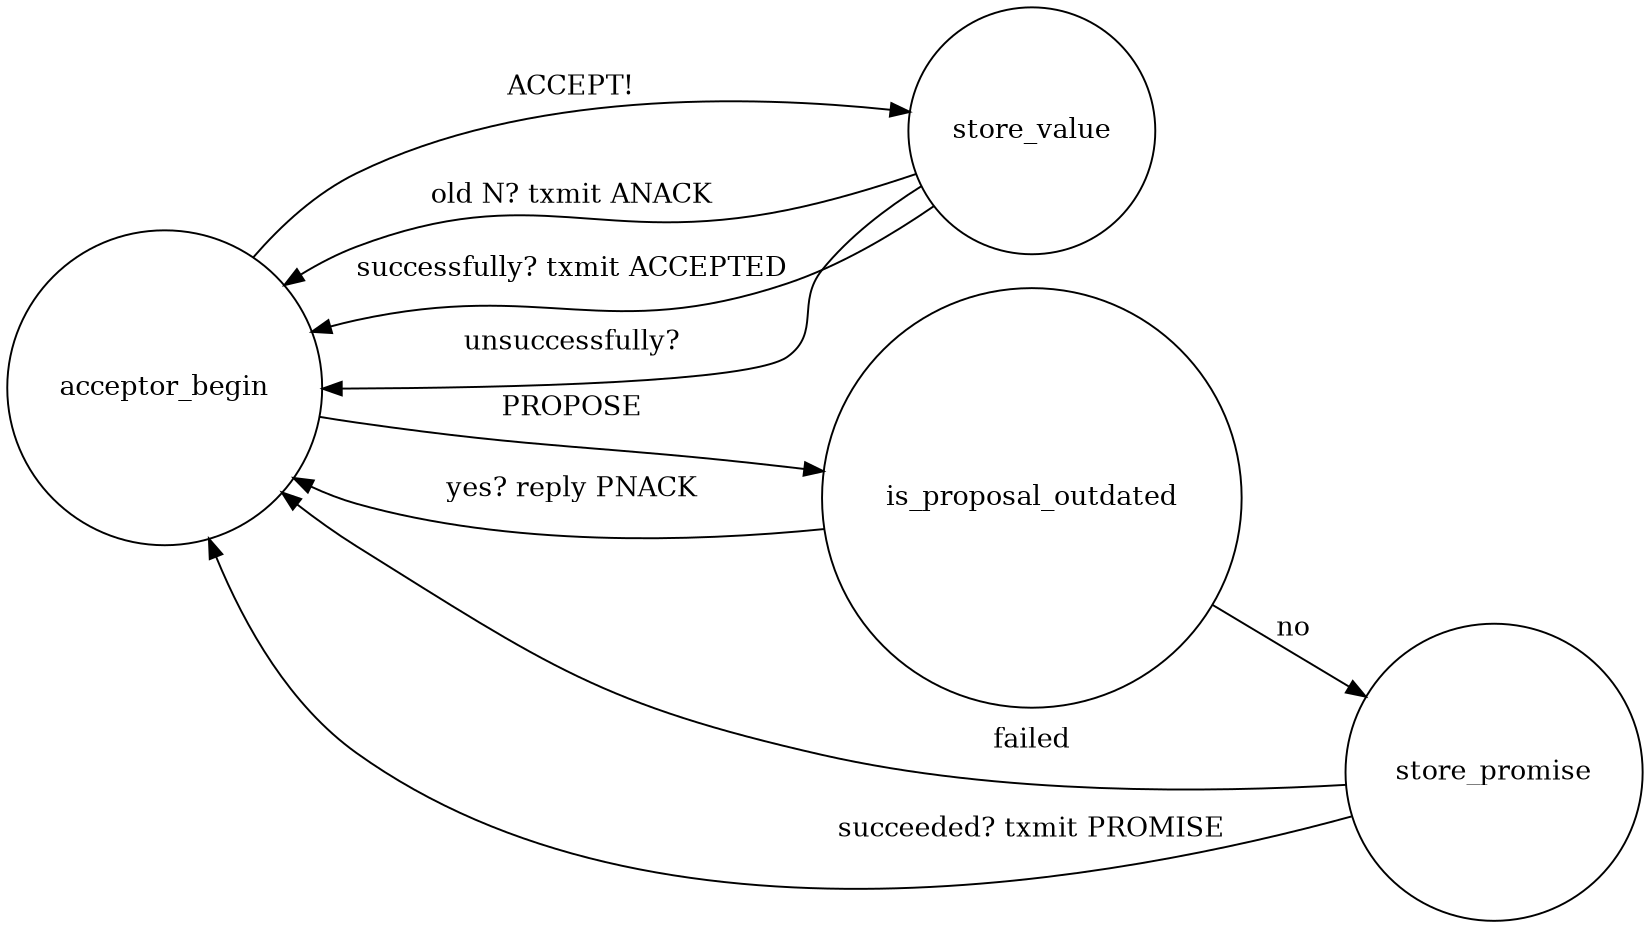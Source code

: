 digraph acceptor {
  rankdir=LR;
  size="11,9"
  node [shape = circle];

  acceptor_begin -> store_value [ label = "ACCEPT!" ];
  store_value -> acceptor_begin [ label = "old N? txmit ANACK" ];
  store_value -> acceptor_begin [ label = "successfully? txmit ACCEPTED" ];
  store_value -> acceptor_begin [ label = "unsuccessfully?" ];

  acceptor_begin -> is_proposal_outdated [ label = "PROPOSE" ];
  is_proposal_outdated -> acceptor_begin [ label = "yes? reply PNACK" ];
  is_proposal_outdated -> store_promise [ label = "no" ];
  store_promise -> acceptor_begin [ label = "failed" ];
  store_promise -> acceptor_begin [ label = "succeeded? txmit PROMISE" ];
}
